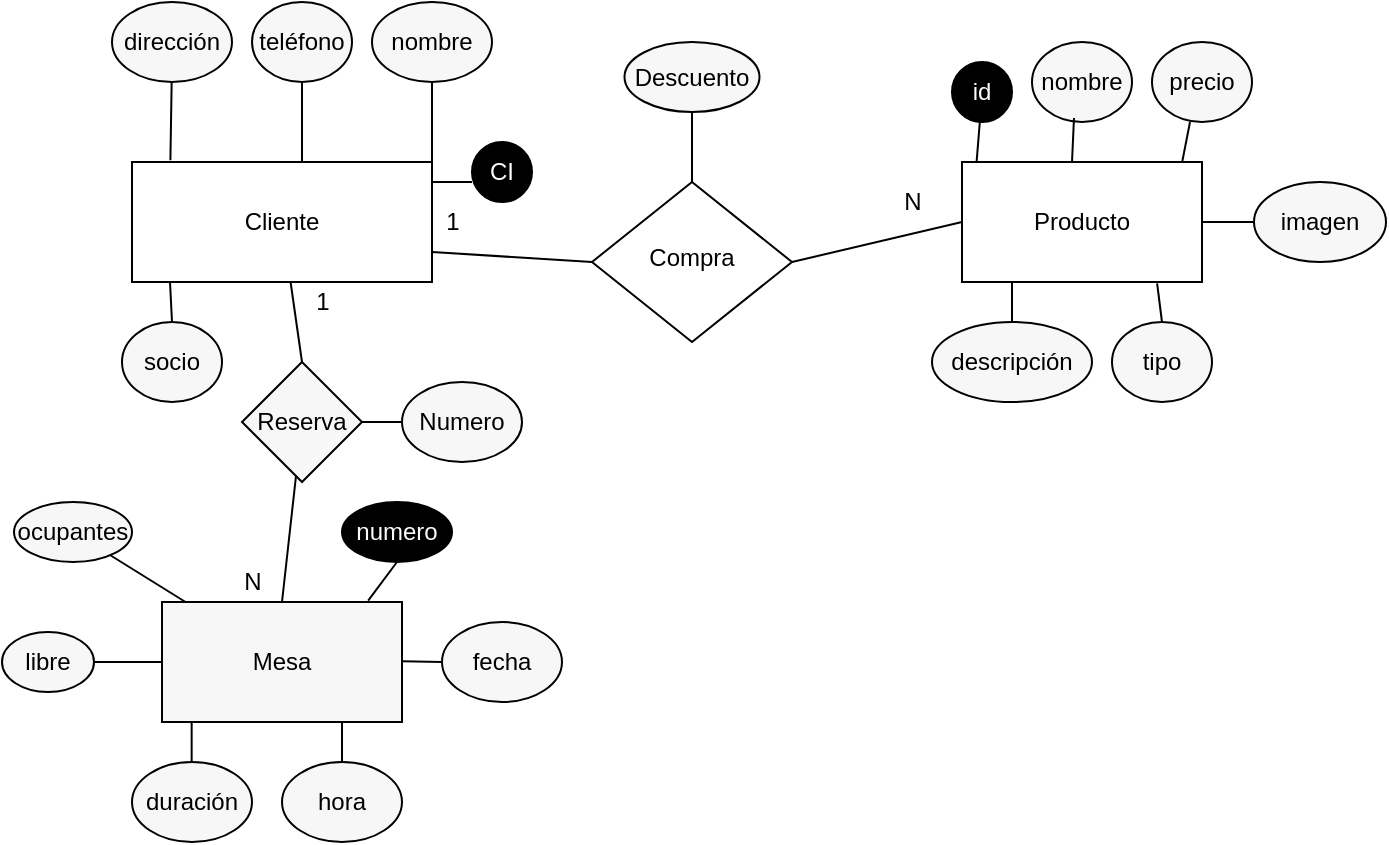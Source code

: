 <mxfile version="14.9.5" type="device"><diagram id="C5RBs43oDa-KdzZeNtuy" name="Page-1"><mxGraphModel dx="765" dy="485" grid="1" gridSize="10" guides="1" tooltips="1" connect="1" arrows="1" fold="1" page="1" pageScale="1" pageWidth="827" pageHeight="1169" math="0" shadow="0"><root><mxCell id="WIyWlLk6GJQsqaUBKTNV-0"/><mxCell id="WIyWlLk6GJQsqaUBKTNV-1" parent="WIyWlLk6GJQsqaUBKTNV-0"/><mxCell id="WIyWlLk6GJQsqaUBKTNV-6" value="Compra" style="rhombus;whiteSpace=wrap;html=1;shadow=0;fontFamily=Helvetica;fontSize=12;align=center;strokeWidth=1;spacing=6;spacingTop=-4;" parent="WIyWlLk6GJQsqaUBKTNV-1" vertex="1"><mxGeometry x="369" y="430" width="100" height="80" as="geometry"/></mxCell><mxCell id="I1N24flcjnBgPhYONwFI-4" value="Cliente" style="rounded=0;whiteSpace=wrap;html=1;" vertex="1" parent="WIyWlLk6GJQsqaUBKTNV-1"><mxGeometry x="139" y="420" width="150" height="60" as="geometry"/></mxCell><mxCell id="I1N24flcjnBgPhYONwFI-5" value="Producto" style="rounded=0;whiteSpace=wrap;html=1;" vertex="1" parent="WIyWlLk6GJQsqaUBKTNV-1"><mxGeometry x="554" y="420" width="120" height="60" as="geometry"/></mxCell><mxCell id="I1N24flcjnBgPhYONwFI-6" value="" style="endArrow=none;html=1;" edge="1" parent="WIyWlLk6GJQsqaUBKTNV-1"><mxGeometry width="50" height="50" relative="1" as="geometry"><mxPoint x="289" y="430" as="sourcePoint"/><mxPoint x="309" y="430" as="targetPoint"/></mxGeometry></mxCell><mxCell id="I1N24flcjnBgPhYONwFI-7" value="&lt;font color=&quot;#fcfcfc&quot;&gt;CI&lt;/font&gt;" style="ellipse;whiteSpace=wrap;html=1;fillColor=#000000;" vertex="1" parent="WIyWlLk6GJQsqaUBKTNV-1"><mxGeometry x="309" y="410" width="30" height="30" as="geometry"/></mxCell><mxCell id="I1N24flcjnBgPhYONwFI-9" value="nombre" style="ellipse;whiteSpace=wrap;html=1;fillColor=#F7F7F7;" vertex="1" parent="WIyWlLk6GJQsqaUBKTNV-1"><mxGeometry x="259" y="340" width="60" height="40" as="geometry"/></mxCell><mxCell id="I1N24flcjnBgPhYONwFI-13" value="" style="endArrow=none;html=1;" edge="1" parent="WIyWlLk6GJQsqaUBKTNV-1" target="I1N24flcjnBgPhYONwFI-9"><mxGeometry width="50" height="50" relative="1" as="geometry"><mxPoint x="289" y="420" as="sourcePoint"/><mxPoint x="299" y="380" as="targetPoint"/></mxGeometry></mxCell><mxCell id="I1N24flcjnBgPhYONwFI-14" value="teléfono" style="ellipse;whiteSpace=wrap;html=1;fillColor=#F7F7F7;" vertex="1" parent="WIyWlLk6GJQsqaUBKTNV-1"><mxGeometry x="199" y="340" width="50" height="40" as="geometry"/></mxCell><mxCell id="I1N24flcjnBgPhYONwFI-15" value="dirección" style="ellipse;whiteSpace=wrap;html=1;fillColor=#F7F7F7;" vertex="1" parent="WIyWlLk6GJQsqaUBKTNV-1"><mxGeometry x="129" y="340" width="60" height="40" as="geometry"/></mxCell><mxCell id="I1N24flcjnBgPhYONwFI-16" value="&lt;font color=&quot;#fcfcfc&quot;&gt;id&lt;/font&gt;" style="ellipse;whiteSpace=wrap;html=1;fillColor=#000000;" vertex="1" parent="WIyWlLk6GJQsqaUBKTNV-1"><mxGeometry x="549" y="370" width="30" height="30" as="geometry"/></mxCell><mxCell id="I1N24flcjnBgPhYONwFI-17" value="" style="endArrow=none;html=1;exitX=0.061;exitY=-0.005;exitDx=0;exitDy=0;exitPerimeter=0;" edge="1" parent="WIyWlLk6GJQsqaUBKTNV-1" source="I1N24flcjnBgPhYONwFI-5" target="I1N24flcjnBgPhYONwFI-16"><mxGeometry width="50" height="50" relative="1" as="geometry"><mxPoint x="559" y="430" as="sourcePoint"/><mxPoint x="609" y="380" as="targetPoint"/></mxGeometry></mxCell><mxCell id="I1N24flcjnBgPhYONwFI-18" value="" style="endArrow=none;html=1;entryX=0.5;entryY=1;entryDx=0;entryDy=0;" edge="1" parent="WIyWlLk6GJQsqaUBKTNV-1" target="I1N24flcjnBgPhYONwFI-14"><mxGeometry width="50" height="50" relative="1" as="geometry"><mxPoint x="224" y="420" as="sourcePoint"/><mxPoint x="269" y="380" as="targetPoint"/></mxGeometry></mxCell><mxCell id="I1N24flcjnBgPhYONwFI-19" value="" style="endArrow=none;html=1;exitX=0.128;exitY=-0.014;exitDx=0;exitDy=0;exitPerimeter=0;" edge="1" parent="WIyWlLk6GJQsqaUBKTNV-1" source="I1N24flcjnBgPhYONwFI-4" target="I1N24flcjnBgPhYONwFI-15"><mxGeometry width="50" height="50" relative="1" as="geometry"><mxPoint x="149" y="420" as="sourcePoint"/><mxPoint x="199" y="370" as="targetPoint"/></mxGeometry></mxCell><mxCell id="I1N24flcjnBgPhYONwFI-20" value="nombre" style="ellipse;whiteSpace=wrap;html=1;fillColor=#F7F7F7;" vertex="1" parent="WIyWlLk6GJQsqaUBKTNV-1"><mxGeometry x="589" y="360" width="50" height="40" as="geometry"/></mxCell><mxCell id="I1N24flcjnBgPhYONwFI-21" value="" style="endArrow=none;html=1;exitX=0.104;exitY=0.028;exitDx=0;exitDy=0;exitPerimeter=0;" edge="1" parent="WIyWlLk6GJQsqaUBKTNV-1"><mxGeometry width="50" height="50" relative="1" as="geometry"><mxPoint x="609.0" y="420.0" as="sourcePoint"/><mxPoint x="610" y="398" as="targetPoint"/><Array as="points"/></mxGeometry></mxCell><mxCell id="I1N24flcjnBgPhYONwFI-24" value="socio" style="ellipse;whiteSpace=wrap;html=1;fillColor=#F7F7F7;" vertex="1" parent="WIyWlLk6GJQsqaUBKTNV-1"><mxGeometry x="134" y="500" width="50" height="40" as="geometry"/></mxCell><mxCell id="I1N24flcjnBgPhYONwFI-25" value="" style="endArrow=none;html=1;exitX=0.5;exitY=0;exitDx=0;exitDy=0;" edge="1" parent="WIyWlLk6GJQsqaUBKTNV-1" source="I1N24flcjnBgPhYONwFI-24"><mxGeometry width="50" height="50" relative="1" as="geometry"><mxPoint x="149" y="520" as="sourcePoint"/><mxPoint x="158" y="480" as="targetPoint"/></mxGeometry></mxCell><mxCell id="I1N24flcjnBgPhYONwFI-28" value="precio" style="ellipse;whiteSpace=wrap;html=1;fillColor=#F7F7F7;" vertex="1" parent="WIyWlLk6GJQsqaUBKTNV-1"><mxGeometry x="649" y="360" width="50" height="40" as="geometry"/></mxCell><mxCell id="I1N24flcjnBgPhYONwFI-29" value="" style="endArrow=none;html=1;exitX=0.918;exitY=-0.005;exitDx=0;exitDy=0;exitPerimeter=0;" edge="1" parent="WIyWlLk6GJQsqaUBKTNV-1" source="I1N24flcjnBgPhYONwFI-5"><mxGeometry width="50" height="50" relative="1" as="geometry"><mxPoint x="649" y="450" as="sourcePoint"/><mxPoint x="668" y="400" as="targetPoint"/></mxGeometry></mxCell><mxCell id="I1N24flcjnBgPhYONwFI-30" value="Descuento" style="ellipse;whiteSpace=wrap;html=1;fillColor=#F7F7F7;" vertex="1" parent="WIyWlLk6GJQsqaUBKTNV-1"><mxGeometry x="385.25" y="360" width="67.5" height="35" as="geometry"/></mxCell><mxCell id="I1N24flcjnBgPhYONwFI-31" value="" style="endArrow=none;html=1;entryX=0.5;entryY=1;entryDx=0;entryDy=0;exitX=0.5;exitY=0;exitDx=0;exitDy=0;" edge="1" parent="WIyWlLk6GJQsqaUBKTNV-1" source="WIyWlLk6GJQsqaUBKTNV-6" target="I1N24flcjnBgPhYONwFI-30"><mxGeometry width="50" height="50" relative="1" as="geometry"><mxPoint x="389" y="450" as="sourcePoint"/><mxPoint x="439" y="400" as="targetPoint"/></mxGeometry></mxCell><mxCell id="I1N24flcjnBgPhYONwFI-32" value="descripción" style="ellipse;whiteSpace=wrap;html=1;fillColor=#F7F7F7;" vertex="1" parent="WIyWlLk6GJQsqaUBKTNV-1"><mxGeometry x="539" y="500" width="80" height="40" as="geometry"/></mxCell><mxCell id="I1N24flcjnBgPhYONwFI-33" value="" style="endArrow=none;html=1;" edge="1" parent="WIyWlLk6GJQsqaUBKTNV-1"><mxGeometry width="50" height="50" relative="1" as="geometry"><mxPoint x="579" y="500" as="sourcePoint"/><mxPoint x="579" y="480" as="targetPoint"/></mxGeometry></mxCell><mxCell id="I1N24flcjnBgPhYONwFI-35" value="" style="endArrow=none;html=1;entryX=0;entryY=0.5;entryDx=0;entryDy=0;exitX=1;exitY=0.75;exitDx=0;exitDy=0;" edge="1" parent="WIyWlLk6GJQsqaUBKTNV-1" source="I1N24flcjnBgPhYONwFI-4" target="WIyWlLk6GJQsqaUBKTNV-6"><mxGeometry width="50" height="50" relative="1" as="geometry"><mxPoint x="299" y="510" as="sourcePoint"/><mxPoint x="349" y="460" as="targetPoint"/></mxGeometry></mxCell><mxCell id="I1N24flcjnBgPhYONwFI-36" value="" style="endArrow=none;html=1;entryX=0;entryY=0.5;entryDx=0;entryDy=0;exitX=1;exitY=0.5;exitDx=0;exitDy=0;" edge="1" parent="WIyWlLk6GJQsqaUBKTNV-1" source="WIyWlLk6GJQsqaUBKTNV-6" target="I1N24flcjnBgPhYONwFI-5"><mxGeometry width="50" height="50" relative="1" as="geometry"><mxPoint x="469" y="449.31" as="sourcePoint"/><mxPoint x="549" y="449" as="targetPoint"/></mxGeometry></mxCell><mxCell id="I1N24flcjnBgPhYONwFI-38" value="1" style="text;html=1;align=center;verticalAlign=middle;resizable=0;points=[];autosize=1;strokeColor=none;" vertex="1" parent="WIyWlLk6GJQsqaUBKTNV-1"><mxGeometry x="289" y="440" width="20" height="20" as="geometry"/></mxCell><mxCell id="I1N24flcjnBgPhYONwFI-39" value="N" style="text;html=1;align=center;verticalAlign=middle;resizable=0;points=[];autosize=1;strokeColor=none;" vertex="1" parent="WIyWlLk6GJQsqaUBKTNV-1"><mxGeometry x="519" y="430" width="20" height="20" as="geometry"/></mxCell><mxCell id="I1N24flcjnBgPhYONwFI-41" value="tipo" style="ellipse;whiteSpace=wrap;html=1;fillColor=#F7F7F7;" vertex="1" parent="WIyWlLk6GJQsqaUBKTNV-1"><mxGeometry x="629" y="500" width="50" height="40" as="geometry"/></mxCell><mxCell id="I1N24flcjnBgPhYONwFI-42" value="" style="endArrow=none;html=1;entryX=0.813;entryY=1.012;entryDx=0;entryDy=0;entryPerimeter=0;exitX=0.5;exitY=0;exitDx=0;exitDy=0;" edge="1" parent="WIyWlLk6GJQsqaUBKTNV-1" source="I1N24flcjnBgPhYONwFI-41" target="I1N24flcjnBgPhYONwFI-5"><mxGeometry width="50" height="50" relative="1" as="geometry"><mxPoint x="639" y="510" as="sourcePoint"/><mxPoint x="689" y="460" as="targetPoint"/></mxGeometry></mxCell><mxCell id="I1N24flcjnBgPhYONwFI-43" value="Mesa" style="rounded=0;whiteSpace=wrap;html=1;fillColor=#F7F7F7;" vertex="1" parent="WIyWlLk6GJQsqaUBKTNV-1"><mxGeometry x="154" y="640" width="120" height="60" as="geometry"/></mxCell><mxCell id="I1N24flcjnBgPhYONwFI-44" value="fecha" style="ellipse;whiteSpace=wrap;html=1;fillColor=#F7F7F7;" vertex="1" parent="WIyWlLk6GJQsqaUBKTNV-1"><mxGeometry x="294" y="650" width="60" height="40" as="geometry"/></mxCell><mxCell id="I1N24flcjnBgPhYONwFI-45" value="&lt;font color=&quot;#fcfcfc&quot;&gt;numero&lt;/font&gt;" style="ellipse;whiteSpace=wrap;html=1;fillColor=#000000;" vertex="1" parent="WIyWlLk6GJQsqaUBKTNV-1"><mxGeometry x="244" y="590" width="55" height="30" as="geometry"/></mxCell><mxCell id="I1N24flcjnBgPhYONwFI-46" value="" style="endArrow=none;html=1;exitX=0.859;exitY=-0.011;exitDx=0;exitDy=0;exitPerimeter=0;entryX=0.5;entryY=1;entryDx=0;entryDy=0;" edge="1" parent="WIyWlLk6GJQsqaUBKTNV-1" source="I1N24flcjnBgPhYONwFI-43" target="I1N24flcjnBgPhYONwFI-45"><mxGeometry width="50" height="50" relative="1" as="geometry"><mxPoint x="239" y="650" as="sourcePoint"/><mxPoint x="289" y="600" as="targetPoint"/></mxGeometry></mxCell><mxCell id="I1N24flcjnBgPhYONwFI-48" value="hora" style="ellipse;whiteSpace=wrap;html=1;fillColor=#F7F7F7;" vertex="1" parent="WIyWlLk6GJQsqaUBKTNV-1"><mxGeometry x="214" y="720" width="60" height="40" as="geometry"/></mxCell><mxCell id="I1N24flcjnBgPhYONwFI-49" value="" style="endArrow=none;html=1;" edge="1" parent="WIyWlLk6GJQsqaUBKTNV-1"><mxGeometry width="50" height="50" relative="1" as="geometry"><mxPoint x="294" y="670" as="sourcePoint"/><mxPoint x="274" y="669.66" as="targetPoint"/><Array as="points"><mxPoint x="294" y="670"/></Array></mxGeometry></mxCell><mxCell id="I1N24flcjnBgPhYONwFI-50" value="" style="endArrow=none;html=1;entryX=0.75;entryY=1;entryDx=0;entryDy=0;exitX=0.5;exitY=0;exitDx=0;exitDy=0;" edge="1" parent="WIyWlLk6GJQsqaUBKTNV-1" source="I1N24flcjnBgPhYONwFI-48" target="I1N24flcjnBgPhYONwFI-43"><mxGeometry width="50" height="50" relative="1" as="geometry"><mxPoint x="229" y="750" as="sourcePoint"/><mxPoint x="279" y="700" as="targetPoint"/></mxGeometry></mxCell><mxCell id="I1N24flcjnBgPhYONwFI-51" value="Reserva" style="rhombus;whiteSpace=wrap;html=1;fillColor=#F7F7F7;" vertex="1" parent="WIyWlLk6GJQsqaUBKTNV-1"><mxGeometry x="194" y="520" width="60" height="60" as="geometry"/></mxCell><mxCell id="I1N24flcjnBgPhYONwFI-52" value="" style="endArrow=none;html=1;" edge="1" parent="WIyWlLk6GJQsqaUBKTNV-1" target="I1N24flcjnBgPhYONwFI-4"><mxGeometry width="50" height="50" relative="1" as="geometry"><mxPoint x="224" y="520" as="sourcePoint"/><mxPoint x="254" y="490" as="targetPoint"/></mxGeometry></mxCell><mxCell id="I1N24flcjnBgPhYONwFI-53" value="" style="endArrow=none;html=1;exitX=0.5;exitY=0;exitDx=0;exitDy=0;" edge="1" parent="WIyWlLk6GJQsqaUBKTNV-1" source="I1N24flcjnBgPhYONwFI-43" target="I1N24flcjnBgPhYONwFI-51"><mxGeometry width="50" height="50" relative="1" as="geometry"><mxPoint x="226.86" y="620" as="sourcePoint"/><mxPoint x="221.146" y="580" as="targetPoint"/></mxGeometry></mxCell><mxCell id="I1N24flcjnBgPhYONwFI-55" value="Numero" style="ellipse;whiteSpace=wrap;html=1;fillColor=#F7F7F7;" vertex="1" parent="WIyWlLk6GJQsqaUBKTNV-1"><mxGeometry x="274" y="530" width="60" height="40" as="geometry"/></mxCell><mxCell id="I1N24flcjnBgPhYONwFI-56" value="" style="endArrow=none;html=1;exitX=1;exitY=0.5;exitDx=0;exitDy=0;" edge="1" parent="WIyWlLk6GJQsqaUBKTNV-1" source="I1N24flcjnBgPhYONwFI-51" target="I1N24flcjnBgPhYONwFI-55"><mxGeometry width="50" height="50" relative="1" as="geometry"><mxPoint x="259" y="550" as="sourcePoint"/><mxPoint x="299" y="500" as="targetPoint"/></mxGeometry></mxCell><mxCell id="I1N24flcjnBgPhYONwFI-57" value="1" style="text;html=1;align=center;verticalAlign=middle;resizable=0;points=[];autosize=1;strokeColor=none;" vertex="1" parent="WIyWlLk6GJQsqaUBKTNV-1"><mxGeometry x="224" y="480" width="20" height="20" as="geometry"/></mxCell><mxCell id="I1N24flcjnBgPhYONwFI-58" value="N" style="text;html=1;align=center;verticalAlign=middle;resizable=0;points=[];autosize=1;strokeColor=none;" vertex="1" parent="WIyWlLk6GJQsqaUBKTNV-1"><mxGeometry x="189" y="620" width="20" height="20" as="geometry"/></mxCell><mxCell id="I1N24flcjnBgPhYONwFI-59" value="duración" style="ellipse;whiteSpace=wrap;html=1;fillColor=#F7F7F7;" vertex="1" parent="WIyWlLk6GJQsqaUBKTNV-1"><mxGeometry x="139" y="720" width="60" height="40" as="geometry"/></mxCell><mxCell id="I1N24flcjnBgPhYONwFI-60" value="" style="endArrow=none;html=1;entryX=0.75;entryY=1;entryDx=0;entryDy=0;exitX=0.5;exitY=0;exitDx=0;exitDy=0;" edge="1" parent="WIyWlLk6GJQsqaUBKTNV-1"><mxGeometry width="50" height="50" relative="1" as="geometry"><mxPoint x="168.83" y="720.0" as="sourcePoint"/><mxPoint x="168.83" y="700" as="targetPoint"/></mxGeometry></mxCell><mxCell id="I1N24flcjnBgPhYONwFI-61" value="libre" style="ellipse;whiteSpace=wrap;html=1;fillColor=#F7F7F7;" vertex="1" parent="WIyWlLk6GJQsqaUBKTNV-1"><mxGeometry x="74" y="655" width="46" height="30" as="geometry"/></mxCell><mxCell id="I1N24flcjnBgPhYONwFI-62" value="" style="endArrow=none;html=1;exitX=1;exitY=0.5;exitDx=0;exitDy=0;" edge="1" parent="WIyWlLk6GJQsqaUBKTNV-1" source="I1N24flcjnBgPhYONwFI-61" target="I1N24flcjnBgPhYONwFI-43"><mxGeometry width="50" height="50" relative="1" as="geometry"><mxPoint x="100" y="740" as="sourcePoint"/><mxPoint x="150" y="690" as="targetPoint"/></mxGeometry></mxCell><mxCell id="I1N24flcjnBgPhYONwFI-63" value="ocupantes" style="ellipse;whiteSpace=wrap;html=1;fillColor=#F7F7F7;" vertex="1" parent="WIyWlLk6GJQsqaUBKTNV-1"><mxGeometry x="80" y="590" width="59" height="30" as="geometry"/></mxCell><mxCell id="I1N24flcjnBgPhYONwFI-65" value="" style="endArrow=none;html=1;" edge="1" parent="WIyWlLk6GJQsqaUBKTNV-1" source="I1N24flcjnBgPhYONwFI-43" target="I1N24flcjnBgPhYONwFI-63"><mxGeometry width="50" height="50" relative="1" as="geometry"><mxPoint x="140" y="660" as="sourcePoint"/><mxPoint x="190" y="610" as="targetPoint"/></mxGeometry></mxCell><mxCell id="I1N24flcjnBgPhYONwFI-66" value="imagen" style="ellipse;whiteSpace=wrap;html=1;fillColor=#F7F7F7;" vertex="1" parent="WIyWlLk6GJQsqaUBKTNV-1"><mxGeometry x="700" y="430" width="66" height="40" as="geometry"/></mxCell><mxCell id="I1N24flcjnBgPhYONwFI-67" value="" style="endArrow=none;html=1;" edge="1" parent="WIyWlLk6GJQsqaUBKTNV-1" target="I1N24flcjnBgPhYONwFI-66"><mxGeometry width="50" height="50" relative="1" as="geometry"><mxPoint x="674" y="450" as="sourcePoint"/><mxPoint x="714" y="430" as="targetPoint"/></mxGeometry></mxCell></root></mxGraphModel></diagram></mxfile>